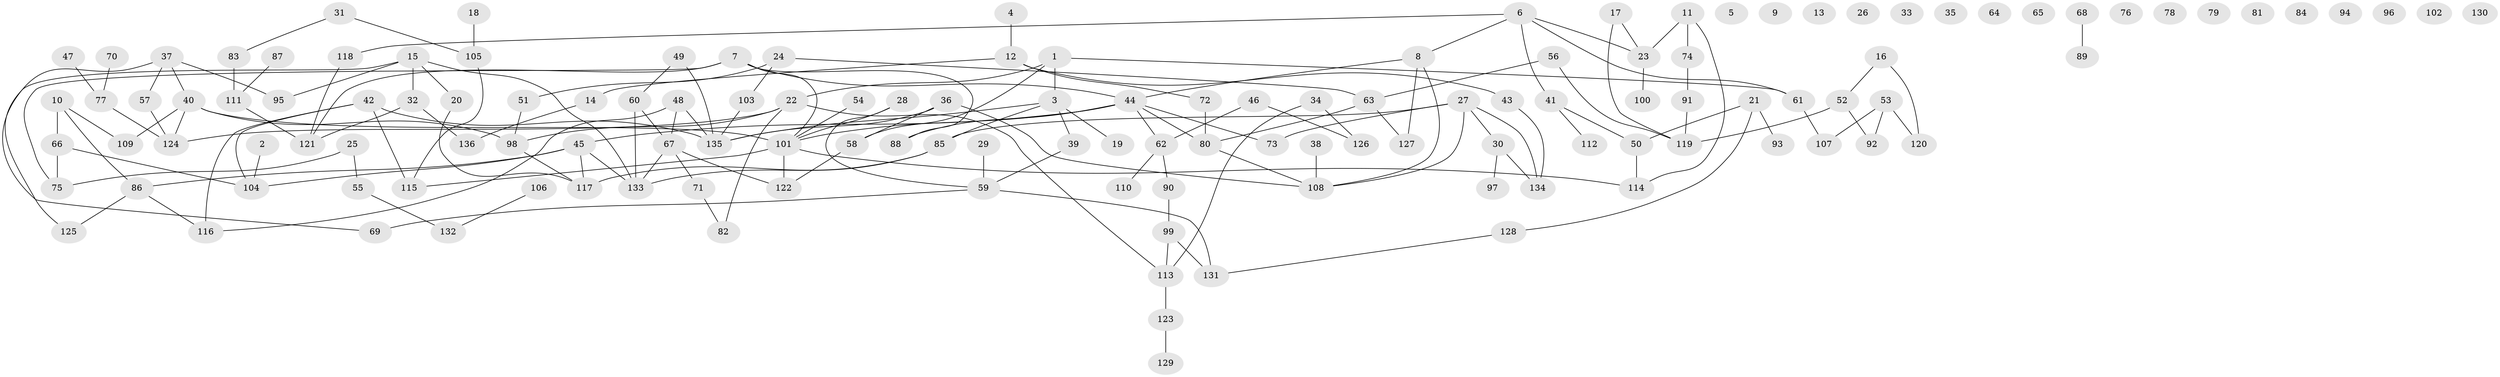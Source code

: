 // coarse degree distribution, {4: 0.234375, 7: 0.03125, 3: 0.203125, 2: 0.28125, 1: 0.140625, 6: 0.03125, 5: 0.015625, 9: 0.015625, 8: 0.046875}
// Generated by graph-tools (version 1.1) at 2025/35/03/04/25 23:35:52]
// undirected, 136 vertices, 167 edges
graph export_dot {
  node [color=gray90,style=filled];
  1;
  2;
  3;
  4;
  5;
  6;
  7;
  8;
  9;
  10;
  11;
  12;
  13;
  14;
  15;
  16;
  17;
  18;
  19;
  20;
  21;
  22;
  23;
  24;
  25;
  26;
  27;
  28;
  29;
  30;
  31;
  32;
  33;
  34;
  35;
  36;
  37;
  38;
  39;
  40;
  41;
  42;
  43;
  44;
  45;
  46;
  47;
  48;
  49;
  50;
  51;
  52;
  53;
  54;
  55;
  56;
  57;
  58;
  59;
  60;
  61;
  62;
  63;
  64;
  65;
  66;
  67;
  68;
  69;
  70;
  71;
  72;
  73;
  74;
  75;
  76;
  77;
  78;
  79;
  80;
  81;
  82;
  83;
  84;
  85;
  86;
  87;
  88;
  89;
  90;
  91;
  92;
  93;
  94;
  95;
  96;
  97;
  98;
  99;
  100;
  101;
  102;
  103;
  104;
  105;
  106;
  107;
  108;
  109;
  110;
  111;
  112;
  113;
  114;
  115;
  116;
  117;
  118;
  119;
  120;
  121;
  122;
  123;
  124;
  125;
  126;
  127;
  128;
  129;
  130;
  131;
  132;
  133;
  134;
  135;
  136;
  1 -- 3;
  1 -- 22;
  1 -- 58;
  1 -- 61;
  2 -- 104;
  3 -- 19;
  3 -- 39;
  3 -- 85;
  3 -- 135;
  4 -- 12;
  6 -- 8;
  6 -- 23;
  6 -- 41;
  6 -- 61;
  6 -- 118;
  7 -- 44;
  7 -- 75;
  7 -- 88;
  7 -- 101;
  7 -- 121;
  8 -- 44;
  8 -- 108;
  8 -- 127;
  10 -- 66;
  10 -- 86;
  10 -- 109;
  11 -- 23;
  11 -- 74;
  11 -- 114;
  12 -- 14;
  12 -- 43;
  12 -- 72;
  14 -- 136;
  15 -- 20;
  15 -- 32;
  15 -- 95;
  15 -- 125;
  15 -- 133;
  16 -- 52;
  16 -- 120;
  17 -- 23;
  17 -- 119;
  18 -- 105;
  20 -- 117;
  21 -- 50;
  21 -- 93;
  21 -- 128;
  22 -- 82;
  22 -- 98;
  22 -- 113;
  22 -- 124;
  23 -- 100;
  24 -- 51;
  24 -- 63;
  24 -- 103;
  25 -- 55;
  25 -- 75;
  27 -- 30;
  27 -- 73;
  27 -- 85;
  27 -- 108;
  27 -- 134;
  28 -- 59;
  28 -- 101;
  29 -- 59;
  30 -- 97;
  30 -- 134;
  31 -- 83;
  31 -- 105;
  32 -- 121;
  32 -- 136;
  34 -- 113;
  34 -- 126;
  36 -- 58;
  36 -- 108;
  36 -- 135;
  37 -- 40;
  37 -- 57;
  37 -- 69;
  37 -- 95;
  38 -- 108;
  39 -- 59;
  40 -- 98;
  40 -- 101;
  40 -- 109;
  40 -- 124;
  41 -- 50;
  41 -- 112;
  42 -- 104;
  42 -- 115;
  42 -- 116;
  42 -- 135;
  43 -- 134;
  44 -- 45;
  44 -- 62;
  44 -- 73;
  44 -- 80;
  44 -- 88;
  44 -- 101;
  45 -- 86;
  45 -- 104;
  45 -- 117;
  45 -- 133;
  46 -- 62;
  46 -- 126;
  47 -- 77;
  48 -- 67;
  48 -- 116;
  48 -- 135;
  49 -- 60;
  49 -- 135;
  50 -- 114;
  51 -- 98;
  52 -- 92;
  52 -- 119;
  53 -- 92;
  53 -- 107;
  53 -- 120;
  54 -- 101;
  55 -- 132;
  56 -- 63;
  56 -- 119;
  57 -- 124;
  58 -- 122;
  59 -- 69;
  59 -- 131;
  60 -- 67;
  60 -- 133;
  61 -- 107;
  62 -- 90;
  62 -- 110;
  63 -- 80;
  63 -- 127;
  66 -- 75;
  66 -- 104;
  67 -- 71;
  67 -- 122;
  67 -- 133;
  68 -- 89;
  70 -- 77;
  71 -- 82;
  72 -- 80;
  74 -- 91;
  77 -- 124;
  80 -- 108;
  83 -- 111;
  85 -- 117;
  85 -- 133;
  86 -- 116;
  86 -- 125;
  87 -- 111;
  90 -- 99;
  91 -- 119;
  98 -- 117;
  99 -- 113;
  99 -- 131;
  101 -- 114;
  101 -- 115;
  101 -- 122;
  103 -- 135;
  105 -- 115;
  106 -- 132;
  111 -- 121;
  113 -- 123;
  118 -- 121;
  123 -- 129;
  128 -- 131;
}
